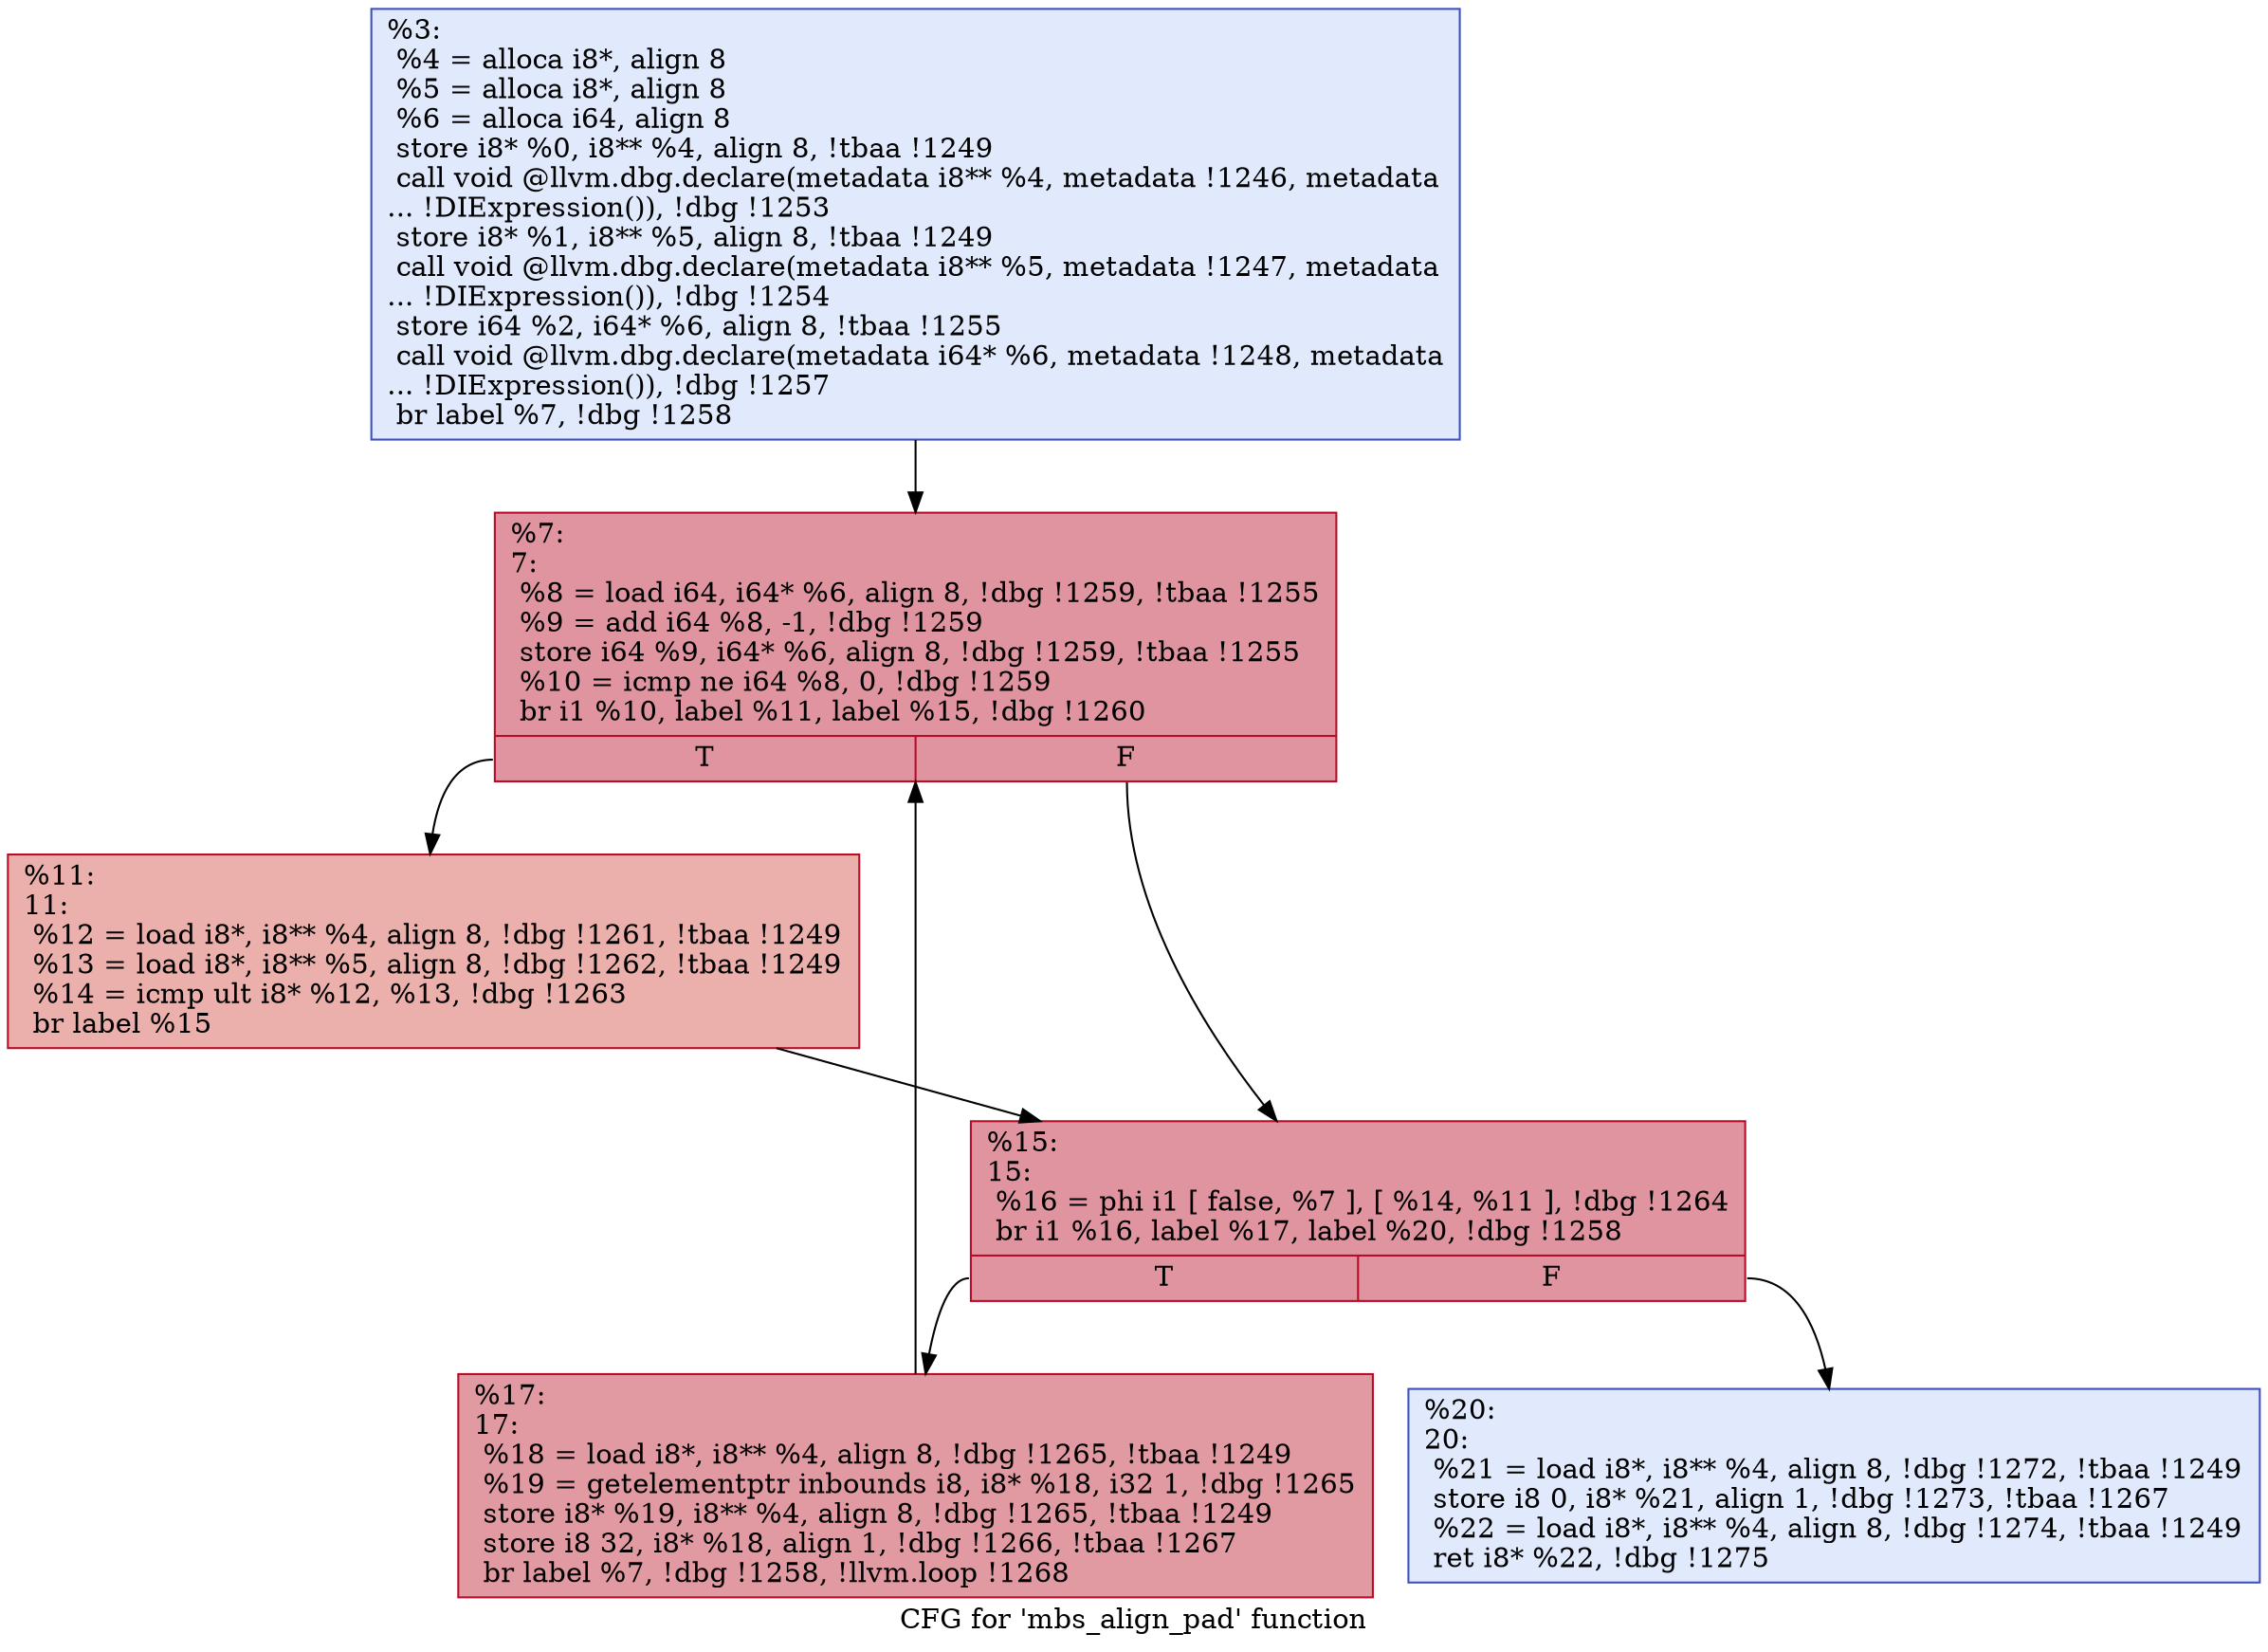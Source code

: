 digraph "CFG for 'mbs_align_pad' function" {
	label="CFG for 'mbs_align_pad' function";

	Node0x1188fc0 [shape=record,color="#3d50c3ff", style=filled, fillcolor="#b9d0f970",label="{%3:\l  %4 = alloca i8*, align 8\l  %5 = alloca i8*, align 8\l  %6 = alloca i64, align 8\l  store i8* %0, i8** %4, align 8, !tbaa !1249\l  call void @llvm.dbg.declare(metadata i8** %4, metadata !1246, metadata\l... !DIExpression()), !dbg !1253\l  store i8* %1, i8** %5, align 8, !tbaa !1249\l  call void @llvm.dbg.declare(metadata i8** %5, metadata !1247, metadata\l... !DIExpression()), !dbg !1254\l  store i64 %2, i64* %6, align 8, !tbaa !1255\l  call void @llvm.dbg.declare(metadata i64* %6, metadata !1248, metadata\l... !DIExpression()), !dbg !1257\l  br label %7, !dbg !1258\l}"];
	Node0x1188fc0 -> Node0x118b210;
	Node0x118b210 [shape=record,color="#b70d28ff", style=filled, fillcolor="#b70d2870",label="{%7:\l7:                                                \l  %8 = load i64, i64* %6, align 8, !dbg !1259, !tbaa !1255\l  %9 = add i64 %8, -1, !dbg !1259\l  store i64 %9, i64* %6, align 8, !dbg !1259, !tbaa !1255\l  %10 = icmp ne i64 %8, 0, !dbg !1259\l  br i1 %10, label %11, label %15, !dbg !1260\l|{<s0>T|<s1>F}}"];
	Node0x118b210:s0 -> Node0x118e000;
	Node0x118b210:s1 -> Node0x118e050;
	Node0x118e000 [shape=record,color="#b70d28ff", style=filled, fillcolor="#d24b4070",label="{%11:\l11:                                               \l  %12 = load i8*, i8** %4, align 8, !dbg !1261, !tbaa !1249\l  %13 = load i8*, i8** %5, align 8, !dbg !1262, !tbaa !1249\l  %14 = icmp ult i8* %12, %13, !dbg !1263\l  br label %15\l}"];
	Node0x118e000 -> Node0x118e050;
	Node0x118e050 [shape=record,color="#b70d28ff", style=filled, fillcolor="#b70d2870",label="{%15:\l15:                                               \l  %16 = phi i1 [ false, %7 ], [ %14, %11 ], !dbg !1264\l  br i1 %16, label %17, label %20, !dbg !1258\l|{<s0>T|<s1>F}}"];
	Node0x118e050:s0 -> Node0x118e0a0;
	Node0x118e050:s1 -> Node0x118e0f0;
	Node0x118e0a0 [shape=record,color="#b70d28ff", style=filled, fillcolor="#bb1b2c70",label="{%17:\l17:                                               \l  %18 = load i8*, i8** %4, align 8, !dbg !1265, !tbaa !1249\l  %19 = getelementptr inbounds i8, i8* %18, i32 1, !dbg !1265\l  store i8* %19, i8** %4, align 8, !dbg !1265, !tbaa !1249\l  store i8 32, i8* %18, align 1, !dbg !1266, !tbaa !1267\l  br label %7, !dbg !1258, !llvm.loop !1268\l}"];
	Node0x118e0a0 -> Node0x118b210;
	Node0x118e0f0 [shape=record,color="#3d50c3ff", style=filled, fillcolor="#b9d0f970",label="{%20:\l20:                                               \l  %21 = load i8*, i8** %4, align 8, !dbg !1272, !tbaa !1249\l  store i8 0, i8* %21, align 1, !dbg !1273, !tbaa !1267\l  %22 = load i8*, i8** %4, align 8, !dbg !1274, !tbaa !1249\l  ret i8* %22, !dbg !1275\l}"];
}

